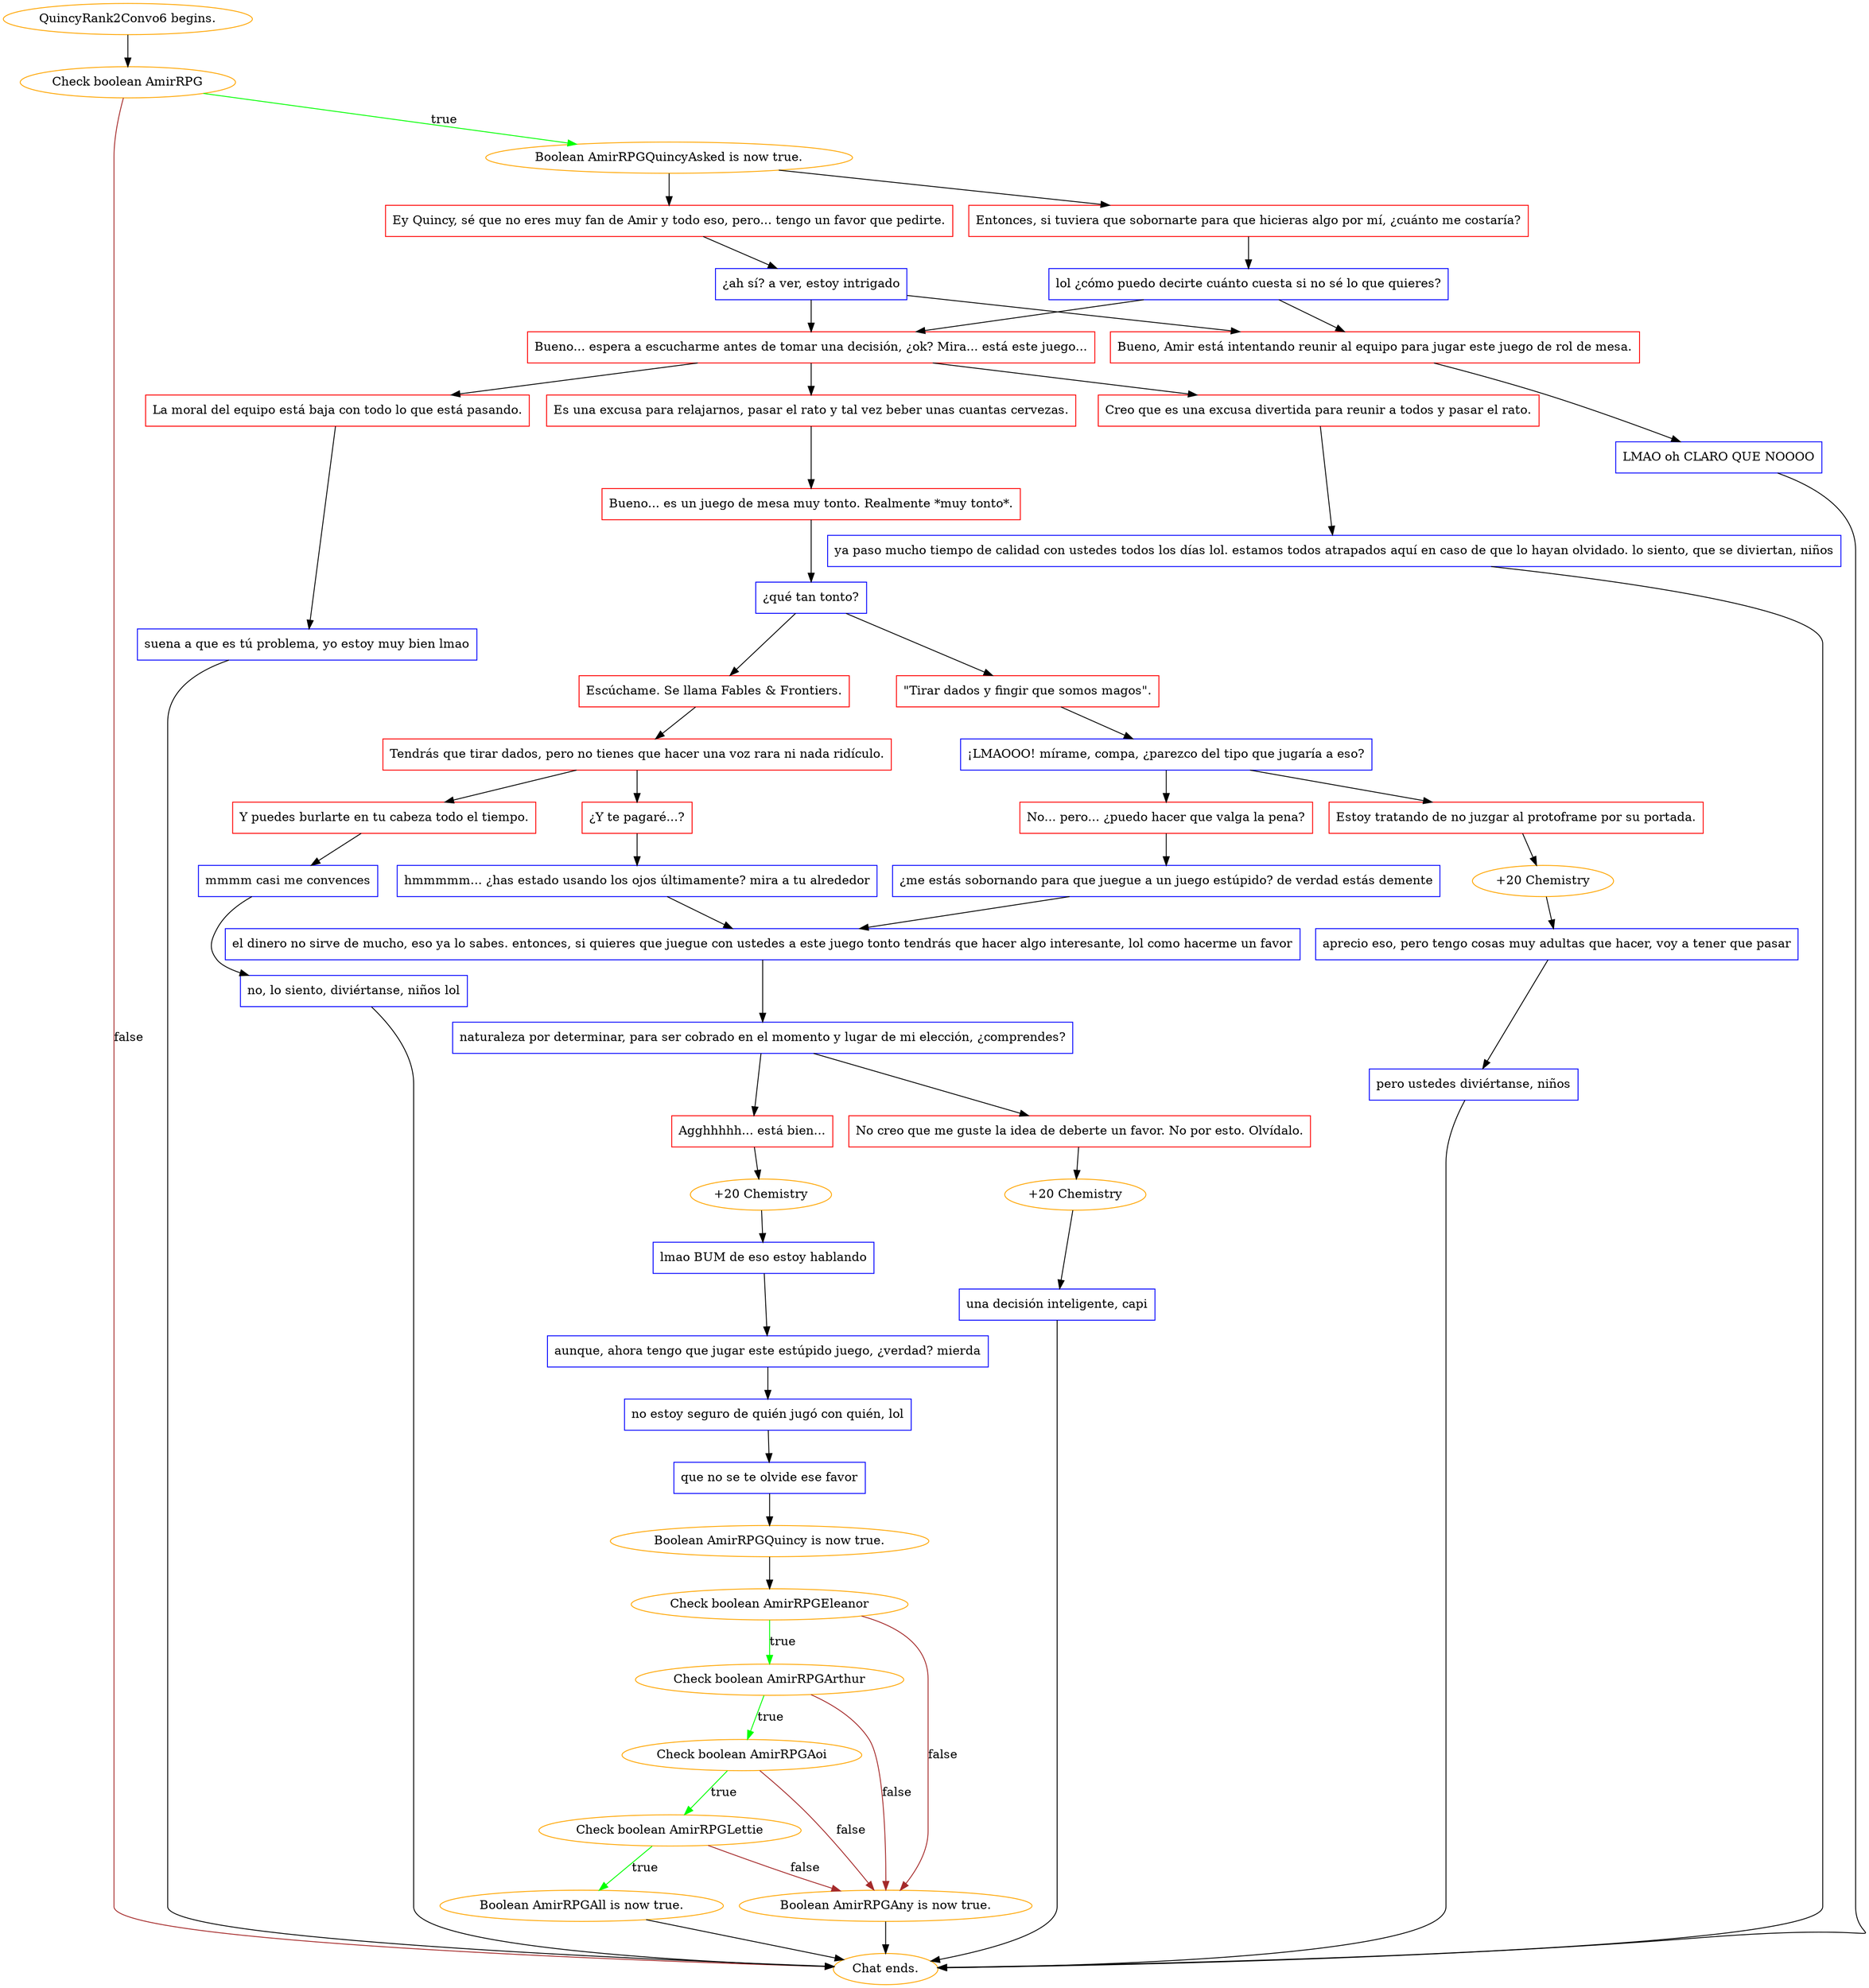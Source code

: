 digraph {
	"QuincyRank2Convo6 begins." [color=orange];
		"QuincyRank2Convo6 begins." -> j1412837103;
	j1412837103 [label="Check boolean AmirRPG",color=orange];
		j1412837103 -> j2101478979 [label=true,color=green];
		j1412837103 -> "Chat ends." [label=false,color=brown];
	j2101478979 [label="Boolean AmirRPGQuincyAsked is now true.",color=orange];
		j2101478979 -> j1265965090;
		j2101478979 -> j2438539;
	"Chat ends." [color=orange];
	j1265965090 [label="Ey Quincy, sé que no eres muy fan de Amir y todo eso, pero... tengo un favor que pedirte.",shape=box,color=red];
		j1265965090 -> j143828917;
	j2438539 [label="Entonces, si tuviera que sobornarte para que hicieras algo por mí, ¿cuánto me costaría?",shape=box,color=red];
		j2438539 -> j3581596146;
	j143828917 [label="¿ah sí? a ver, estoy intrigado",shape=box,color=blue];
		j143828917 -> j1556897038;
		j143828917 -> j1443373465;
	j3581596146 [label="lol ¿cómo puedo decirte cuánto cuesta si no sé lo que quieres?",shape=box,color=blue];
		j3581596146 -> j1556897038;
		j3581596146 -> j1443373465;
	j1556897038 [label="Bueno... espera a escucharme antes de tomar una decisión, ¿ok? Mira... está este juego...",shape=box,color=red];
		j1556897038 -> j454854215;
		j1556897038 -> j2049662413;
		j1556897038 -> j2069425765;
	j1443373465 [label="Bueno, Amir está intentando reunir al equipo para jugar este juego de rol de mesa.",shape=box,color=red];
		j1443373465 -> j2392400790;
	j454854215 [label="Creo que es una excusa divertida para reunir a todos y pasar el rato.",shape=box,color=red];
		j454854215 -> j2001583906;
	j2049662413 [label="Es una excusa para relajarnos, pasar el rato y tal vez beber unas cuantas cervezas.",shape=box,color=red];
		j2049662413 -> j2186471350;
	j2069425765 [label="La moral del equipo está baja con todo lo que está pasando.",shape=box,color=red];
		j2069425765 -> j3416539021;
	j2392400790 [label="LMAO oh CLARO QUE NOOOO",shape=box,color=blue];
		j2392400790 -> "Chat ends.";
	j2001583906 [label="ya paso mucho tiempo de calidad con ustedes todos los días lol. estamos todos atrapados aquí en caso de que lo hayan olvidado. lo siento, que se diviertan, niños",shape=box,color=blue];
		j2001583906 -> "Chat ends.";
	j2186471350 [label="Bueno... es un juego de mesa muy tonto. Realmente *muy tonto*.",shape=box,color=red];
		j2186471350 -> j976527872;
	j3416539021 [label="suena a que es tú problema, yo estoy muy bien lmao",shape=box,color=blue];
		j3416539021 -> "Chat ends.";
	j976527872 [label="¿qué tan tonto?",shape=box,color=blue];
		j976527872 -> j2873355489;
		j976527872 -> j3226851541;
	j2873355489 [label="\"Tirar dados y fingir que somos magos\".",shape=box,color=red];
		j2873355489 -> j3728342212;
	j3226851541 [label="Escúchame. Se llama Fables & Frontiers.",shape=box,color=red];
		j3226851541 -> j3619130117;
	j3728342212 [label="¡LMAOOO! mírame, compa, ¿parezco del tipo que jugaría a eso?",shape=box,color=blue];
		j3728342212 -> j3878959261;
		j3728342212 -> j388667599;
	j3619130117 [label="Tendrás que tirar dados, pero no tienes que hacer una voz rara ni nada ridículo.",shape=box,color=red];
		j3619130117 -> j2879144179;
		j3619130117 -> j2022159710;
	j3878959261 [label="Estoy tratando de no juzgar al protoframe por su portada.",shape=box,color=red];
		j3878959261 -> j3713124131;
	j388667599 [label="No... pero... ¿puedo hacer que valga la pena?",shape=box,color=red];
		j388667599 -> j2265055657;
	j2879144179 [label="¿Y te pagaré...?",shape=box,color=red];
		j2879144179 -> j2300594790;
	j2022159710 [label="Y puedes burlarte en tu cabeza todo el tiempo.",shape=box,color=red];
		j2022159710 -> j3027056273;
	j3713124131 [label="+20 Chemistry",color=orange];
		j3713124131 -> j1295650971;
	j2265055657 [label="¿me estás sobornando para que juegue a un juego estúpido? de verdad estás demente",shape=box,color=blue];
		j2265055657 -> j3894568644;
	j2300594790 [label="hmmmmm... ¿has estado usando los ojos últimamente? mira a tu alrededor",shape=box,color=blue];
		j2300594790 -> j3894568644;
	j3027056273 [label="mmmm casi me convences",shape=box,color=blue];
		j3027056273 -> j4110566562;
	j1295650971 [label="aprecio eso, pero tengo cosas muy adultas que hacer, voy a tener que pasar",shape=box,color=blue];
		j1295650971 -> j3728587459;
	j3894568644 [label="el dinero no sirve de mucho, eso ya lo sabes. entonces, si quieres que juegue con ustedes a este juego tonto tendrás que hacer algo interesante, lol como hacerme un favor",shape=box,color=blue];
		j3894568644 -> j271268823;
	j4110566562 [label="no, lo siento, diviértanse, niños lol",shape=box,color=blue];
		j4110566562 -> "Chat ends.";
	j3728587459 [label="pero ustedes diviértanse, niños",shape=box,color=blue];
		j3728587459 -> "Chat ends.";
	j271268823 [label="naturaleza por determinar, para ser cobrado en el momento y lugar de mi elección, ¿comprendes?",shape=box,color=blue];
		j271268823 -> j1854805586;
		j271268823 -> j4132424658;
	j1854805586 [label="Agghhhhh... está bien...",shape=box,color=red];
		j1854805586 -> j3617639199;
	j4132424658 [label="No creo que me guste la idea de deberte un favor. No por esto. Olvídalo.",shape=box,color=red];
		j4132424658 -> j2493601017;
	j3617639199 [label="+20 Chemistry",color=orange];
		j3617639199 -> j277638621;
	j2493601017 [label="+20 Chemistry",color=orange];
		j2493601017 -> j1142037086;
	j277638621 [label="lmao BUM de eso estoy hablando",shape=box,color=blue];
		j277638621 -> j2714867329;
	j1142037086 [label="una decisión inteligente, capi",shape=box,color=blue];
		j1142037086 -> "Chat ends.";
	j2714867329 [label="aunque, ahora tengo que jugar este estúpido juego, ¿verdad? mierda",shape=box,color=blue];
		j2714867329 -> j603788974;
	j603788974 [label="no estoy seguro de quién jugó con quién, lol",shape=box,color=blue];
		j603788974 -> j532887795;
	j532887795 [label="que no se te olvide ese favor",shape=box,color=blue];
		j532887795 -> j1432973675;
	j1432973675 [label="Boolean AmirRPGQuincy is now true.",color=orange];
		j1432973675 -> j1143766779;
	j1143766779 [label="Check boolean AmirRPGEleanor",color=orange];
		j1143766779 -> j2738107974 [label=true,color=green];
		j1143766779 -> j1992773596 [label=false,color=brown];
	j2738107974 [label="Check boolean AmirRPGArthur",color=orange];
		j2738107974 -> j3183237972 [label=true,color=green];
		j2738107974 -> j1992773596 [label=false,color=brown];
	j1992773596 [label="Boolean AmirRPGAny is now true.",color=orange];
		j1992773596 -> "Chat ends.";
	j3183237972 [label="Check boolean AmirRPGAoi",color=orange];
		j3183237972 -> j3978111885 [label=true,color=green];
		j3183237972 -> j1992773596 [label=false,color=brown];
	j3978111885 [label="Check boolean AmirRPGLettie",color=orange];
		j3978111885 -> j2677000302 [label=true,color=green];
		j3978111885 -> j1992773596 [label=false,color=brown];
	j2677000302 [label="Boolean AmirRPGAll is now true.",color=orange];
		j2677000302 -> "Chat ends.";
}